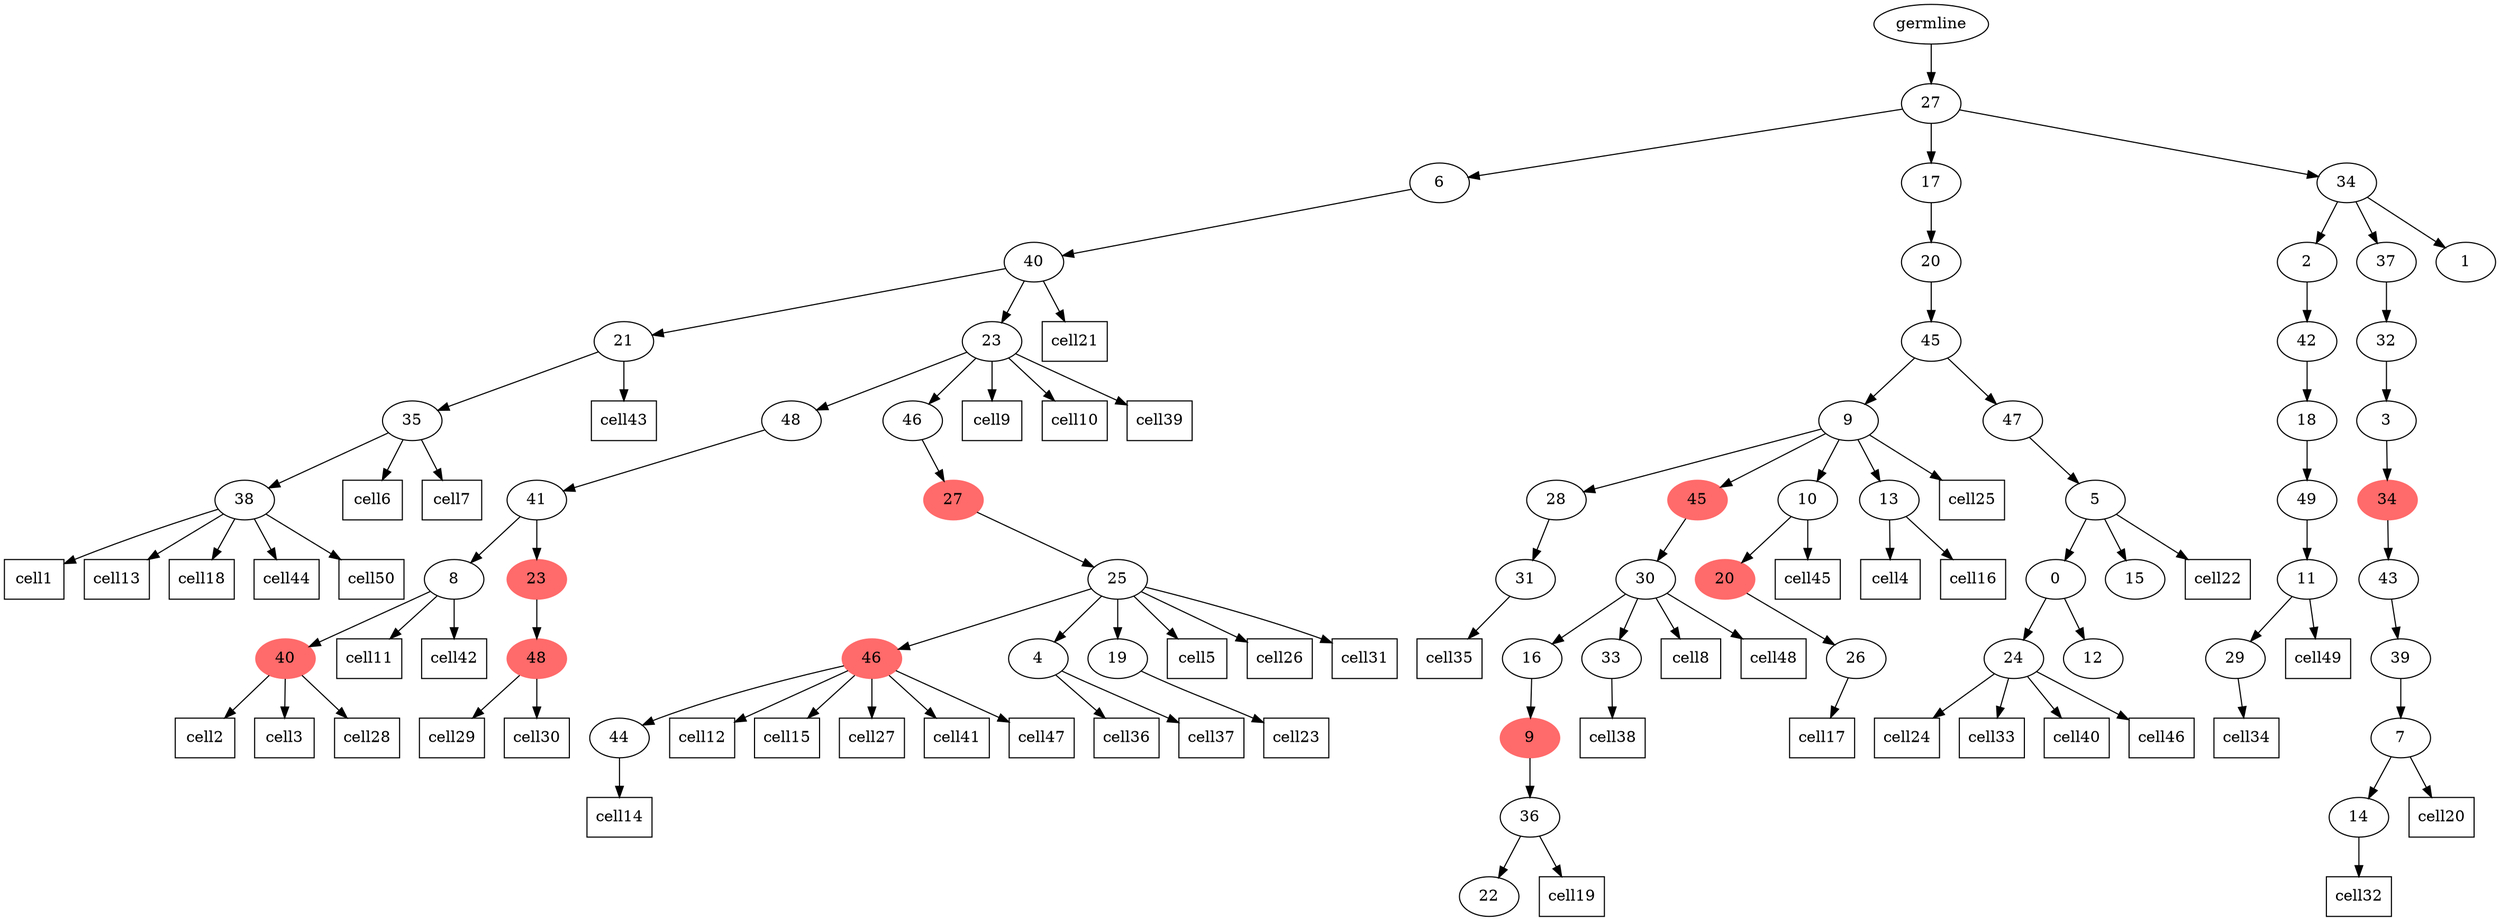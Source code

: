 digraph g {
	"58" -> "59";
	"59" [label="38"];
	"57" -> "58";
	"58" [label="35"];
	"55" -> "56";
	"56" [color=indianred1, style=filled, label="40"];
	"53" -> "54";
	"54" [color=indianred1, style=filled, label="48"];
	"52" -> "53";
	"53" [color=indianred1, style=filled, label="23"];
	"52" -> "55";
	"55" [label="8"];
	"51" -> "52";
	"52" [label="41"];
	"49" -> "50";
	"50" [label="44"];
	"46" -> "47";
	"47" [label="4"];
	"46" -> "48";
	"48" [label="19"];
	"46" -> "49";
	"49" [color=indianred1, style=filled, label="46"];
	"45" -> "46";
	"46" [label="25"];
	"44" -> "45";
	"45" [color=indianred1, style=filled, label="27"];
	"43" -> "44";
	"44" [label="46"];
	"43" -> "51";
	"51" [label="48"];
	"42" -> "43";
	"43" [label="23"];
	"42" -> "57";
	"57" [label="21"];
	"41" -> "42";
	"42" [label="40"];
	"39" -> "40";
	"40" [label="31"];
	"35" -> "36";
	"36" [label="22"];
	"34" -> "35";
	"35" [label="36"];
	"33" -> "34";
	"34" [color=indianred1, style=filled, label="9"];
	"32" -> "33";
	"33" [label="16"];
	"32" -> "37";
	"37" [label="33"];
	"31" -> "32";
	"32" [label="30"];
	"29" -> "30";
	"30" [label="26"];
	"28" -> "29";
	"29" [color=indianred1, style=filled, label="20"];
	"27" -> "28";
	"28" [label="10"];
	"27" -> "31";
	"31" [color=indianred1, style=filled, label="45"];
	"27" -> "38";
	"38" [label="13"];
	"27" -> "39";
	"39" [label="28"];
	"24" -> "25";
	"25" [label="24"];
	"24" -> "26";
	"26" [label="12"];
	"22" -> "23";
	"23" [label="15"];
	"22" -> "24";
	"24" [label="0"];
	"21" -> "22";
	"22" [label="5"];
	"20" -> "21";
	"21" [label="47"];
	"20" -> "27";
	"27" [label="9"];
	"19" -> "20";
	"20" [label="45"];
	"18" -> "19";
	"19" [label="20"];
	"15" -> "16";
	"16" [label="29"];
	"14" -> "15";
	"15" [label="11"];
	"13" -> "14";
	"14" [label="49"];
	"12" -> "13";
	"13" [label="18"];
	"11" -> "12";
	"12" [label="42"];
	"9" -> "10";
	"10" [label="14"];
	"8" -> "9";
	"9" [label="7"];
	"7" -> "8";
	"8" [label="39"];
	"6" -> "7";
	"7" [label="43"];
	"5" -> "6";
	"6" [color=indianred1, style=filled, label="34"];
	"4" -> "5";
	"5" [label="3"];
	"3" -> "4";
	"4" [label="32"];
	"2" -> "3";
	"3" [label="37"];
	"2" -> "11";
	"11" [label="2"];
	"2" -> "17";
	"17" [label="1"];
	"1" -> "2";
	"2" [label="34"];
	"1" -> "18";
	"18" [label="17"];
	"1" -> "41";
	"41" [label="6"];
	"0" -> "1";
	"1" [label="27"];
	"0" [label="germline"];
	"59" -> cell1;
	cell1 [shape=box]
	"56" -> cell2;
	cell2 [shape=box]
	"56" -> cell3;
	cell3 [shape=box]
	"38" -> cell4;
	cell4 [shape=box]
	"46" -> cell5;
	cell5 [shape=box]
	"58" -> cell6;
	cell6 [shape=box]
	"58" -> cell7;
	cell7 [shape=box]
	"32" -> cell8;
	cell8 [shape=box]
	"43" -> cell9;
	cell9 [shape=box]
	"43" -> cell10;
	cell10 [shape=box]
	"55" -> cell11;
	cell11 [shape=box]
	"49" -> cell12;
	cell12 [shape=box]
	"59" -> cell13;
	cell13 [shape=box]
	"50" -> cell14;
	cell14 [shape=box]
	"49" -> cell15;
	cell15 [shape=box]
	"38" -> cell16;
	cell16 [shape=box]
	"30" -> cell17;
	cell17 [shape=box]
	"59" -> cell18;
	cell18 [shape=box]
	"35" -> cell19;
	cell19 [shape=box]
	"9" -> cell20;
	cell20 [shape=box]
	"42" -> cell21;
	cell21 [shape=box]
	"22" -> cell22;
	cell22 [shape=box]
	"48" -> cell23;
	cell23 [shape=box]
	"25" -> cell24;
	cell24 [shape=box]
	"27" -> cell25;
	cell25 [shape=box]
	"46" -> cell26;
	cell26 [shape=box]
	"49" -> cell27;
	cell27 [shape=box]
	"56" -> cell28;
	cell28 [shape=box]
	"54" -> cell29;
	cell29 [shape=box]
	"54" -> cell30;
	cell30 [shape=box]
	"46" -> cell31;
	cell31 [shape=box]
	"10" -> cell32;
	cell32 [shape=box]
	"25" -> cell33;
	cell33 [shape=box]
	"16" -> cell34;
	cell34 [shape=box]
	"40" -> cell35;
	cell35 [shape=box]
	"47" -> cell36;
	cell36 [shape=box]
	"47" -> cell37;
	cell37 [shape=box]
	"37" -> cell38;
	cell38 [shape=box]
	"43" -> cell39;
	cell39 [shape=box]
	"25" -> cell40;
	cell40 [shape=box]
	"49" -> cell41;
	cell41 [shape=box]
	"55" -> cell42;
	cell42 [shape=box]
	"57" -> cell43;
	cell43 [shape=box]
	"59" -> cell44;
	cell44 [shape=box]
	"28" -> cell45;
	cell45 [shape=box]
	"25" -> cell46;
	cell46 [shape=box]
	"49" -> cell47;
	cell47 [shape=box]
	"32" -> cell48;
	cell48 [shape=box]
	"15" -> cell49;
	cell49 [shape=box]
	"59" -> cell50;
	cell50 [shape=box]
}
